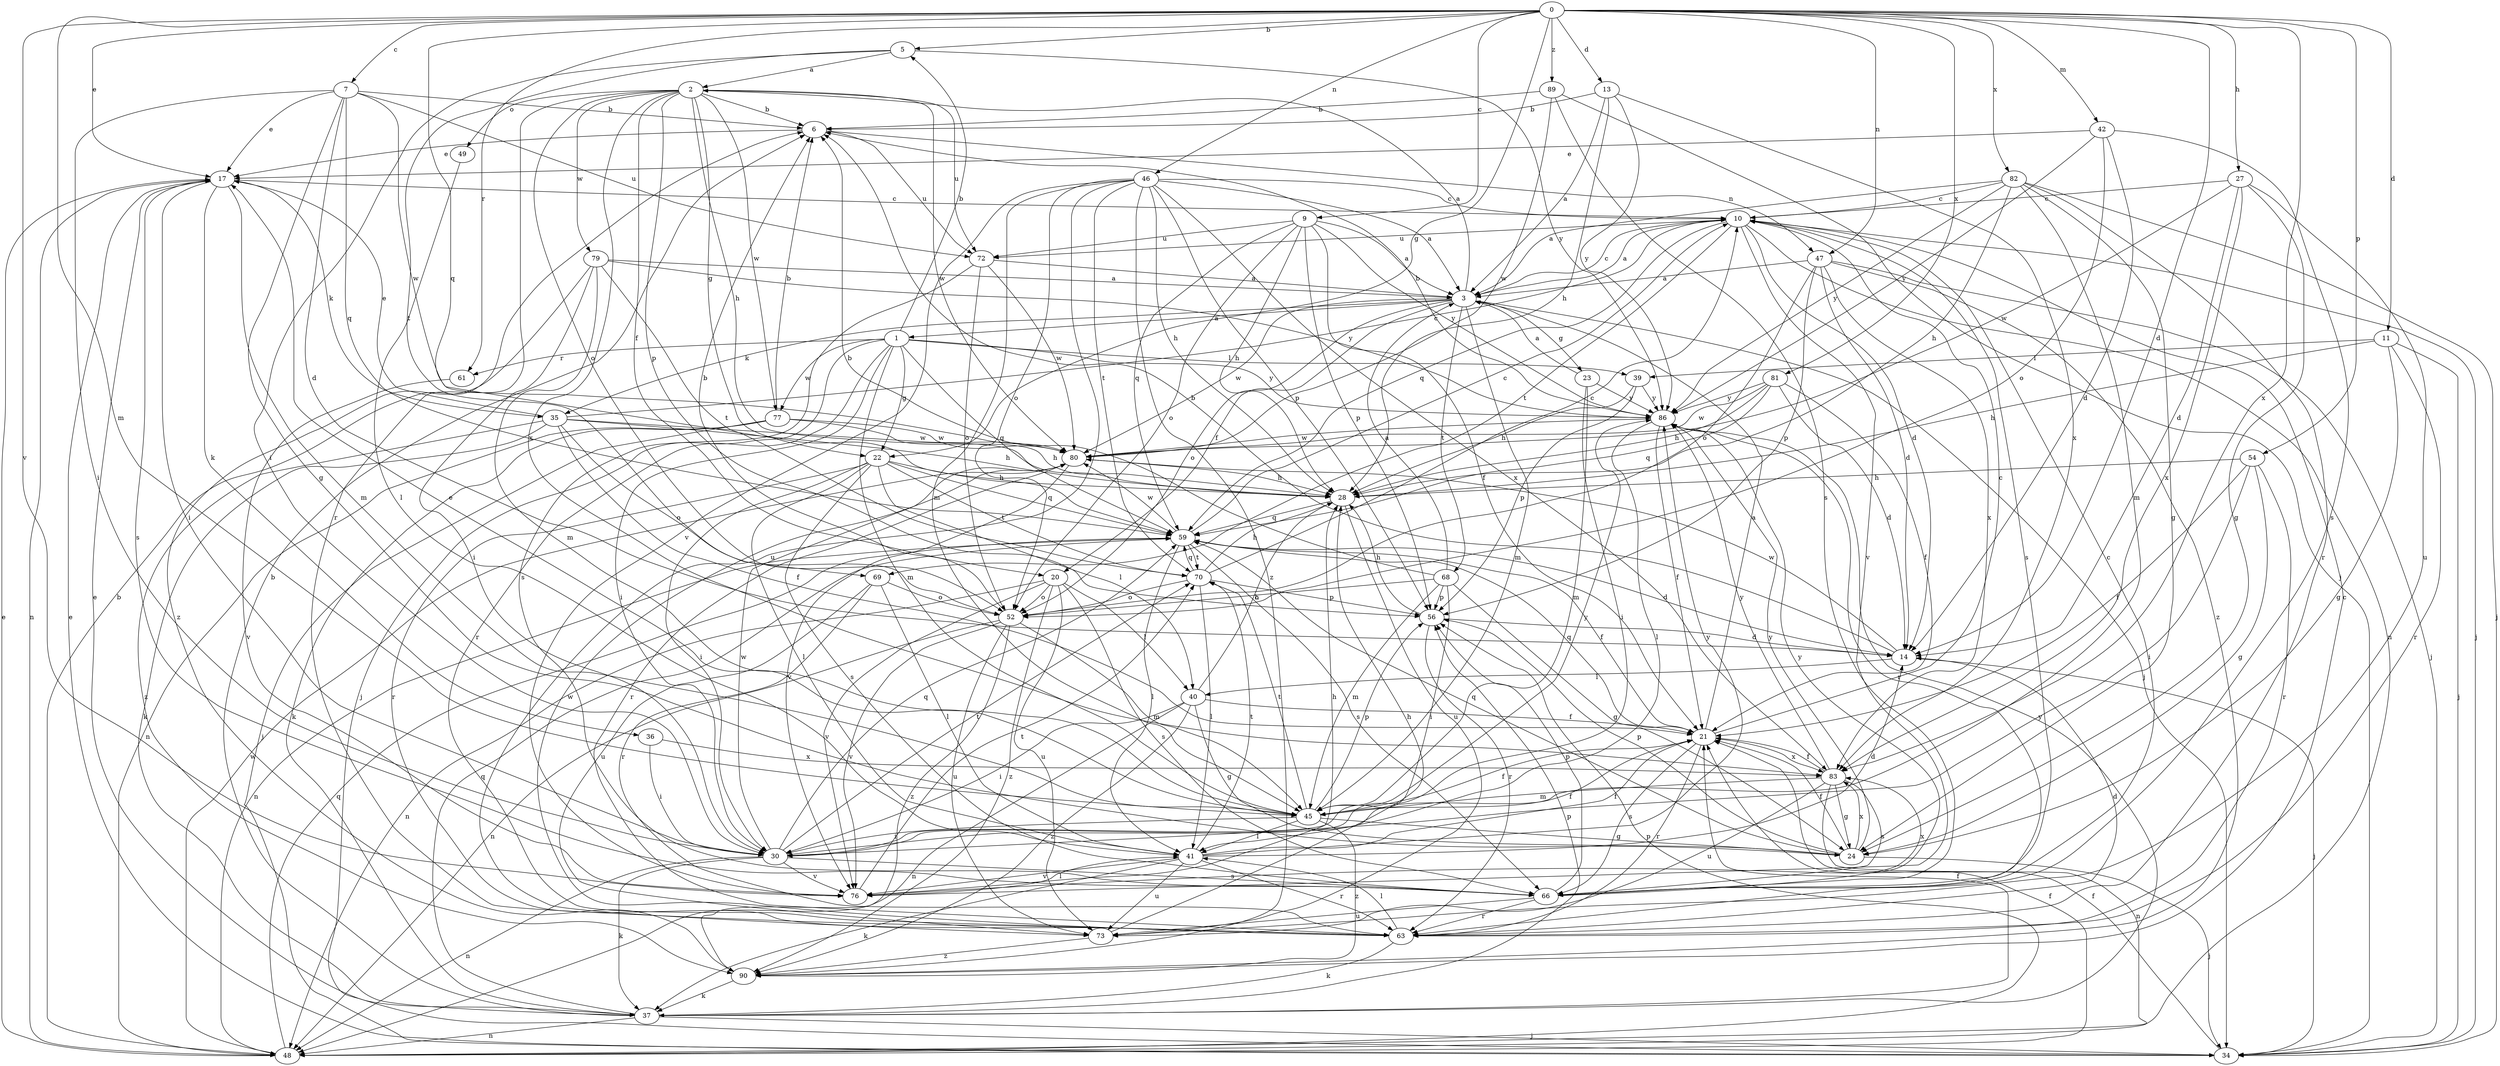 strict digraph  {
0;
1;
2;
3;
5;
6;
7;
9;
10;
11;
13;
14;
17;
20;
21;
22;
23;
24;
27;
28;
30;
34;
35;
36;
37;
39;
40;
41;
42;
45;
46;
47;
48;
49;
52;
54;
56;
59;
61;
63;
66;
68;
69;
70;
72;
73;
76;
77;
79;
80;
81;
82;
83;
86;
89;
90;
0 -> 5  [label=b];
0 -> 7  [label=c];
0 -> 9  [label=c];
0 -> 11  [label=d];
0 -> 13  [label=d];
0 -> 14  [label=d];
0 -> 17  [label=e];
0 -> 22  [label=g];
0 -> 27  [label=h];
0 -> 42  [label=m];
0 -> 45  [label=m];
0 -> 46  [label=n];
0 -> 47  [label=n];
0 -> 54  [label=p];
0 -> 59  [label=q];
0 -> 61  [label=r];
0 -> 76  [label=v];
0 -> 81  [label=x];
0 -> 82  [label=x];
0 -> 83  [label=x];
0 -> 89  [label=z];
1 -> 5  [label=b];
1 -> 22  [label=g];
1 -> 30  [label=i];
1 -> 34  [label=j];
1 -> 39  [label=l];
1 -> 45  [label=m];
1 -> 59  [label=q];
1 -> 61  [label=r];
1 -> 63  [label=r];
1 -> 77  [label=w];
1 -> 86  [label=y];
2 -> 6  [label=b];
2 -> 20  [label=f];
2 -> 22  [label=g];
2 -> 28  [label=h];
2 -> 49  [label=o];
2 -> 52  [label=o];
2 -> 56  [label=p];
2 -> 63  [label=r];
2 -> 72  [label=u];
2 -> 77  [label=w];
2 -> 79  [label=w];
2 -> 80  [label=w];
2 -> 83  [label=x];
3 -> 1  [label=a];
3 -> 2  [label=a];
3 -> 10  [label=c];
3 -> 20  [label=f];
3 -> 23  [label=g];
3 -> 34  [label=j];
3 -> 35  [label=k];
3 -> 45  [label=m];
3 -> 52  [label=o];
3 -> 68  [label=t];
3 -> 80  [label=w];
5 -> 2  [label=a];
5 -> 30  [label=i];
5 -> 69  [label=t];
5 -> 86  [label=y];
6 -> 17  [label=e];
6 -> 47  [label=n];
6 -> 72  [label=u];
7 -> 6  [label=b];
7 -> 14  [label=d];
7 -> 17  [label=e];
7 -> 24  [label=g];
7 -> 30  [label=i];
7 -> 59  [label=q];
7 -> 72  [label=u];
7 -> 80  [label=w];
9 -> 3  [label=a];
9 -> 21  [label=f];
9 -> 28  [label=h];
9 -> 52  [label=o];
9 -> 56  [label=p];
9 -> 59  [label=q];
9 -> 72  [label=u];
9 -> 86  [label=y];
10 -> 3  [label=a];
10 -> 14  [label=d];
10 -> 34  [label=j];
10 -> 48  [label=n];
10 -> 59  [label=q];
10 -> 66  [label=s];
10 -> 69  [label=t];
10 -> 72  [label=u];
10 -> 76  [label=v];
11 -> 24  [label=g];
11 -> 28  [label=h];
11 -> 34  [label=j];
11 -> 39  [label=l];
11 -> 63  [label=r];
13 -> 3  [label=a];
13 -> 6  [label=b];
13 -> 28  [label=h];
13 -> 83  [label=x];
13 -> 86  [label=y];
14 -> 6  [label=b];
14 -> 34  [label=j];
14 -> 40  [label=l];
14 -> 80  [label=w];
17 -> 10  [label=c];
17 -> 30  [label=i];
17 -> 35  [label=k];
17 -> 36  [label=k];
17 -> 45  [label=m];
17 -> 48  [label=n];
17 -> 66  [label=s];
20 -> 40  [label=l];
20 -> 48  [label=n];
20 -> 52  [label=o];
20 -> 66  [label=s];
20 -> 73  [label=u];
20 -> 76  [label=v];
20 -> 90  [label=z];
21 -> 3  [label=a];
21 -> 10  [label=c];
21 -> 59  [label=q];
21 -> 63  [label=r];
21 -> 66  [label=s];
21 -> 83  [label=x];
22 -> 28  [label=h];
22 -> 30  [label=i];
22 -> 40  [label=l];
22 -> 41  [label=l];
22 -> 59  [label=q];
22 -> 63  [label=r];
22 -> 66  [label=s];
22 -> 70  [label=t];
23 -> 3  [label=a];
23 -> 30  [label=i];
23 -> 45  [label=m];
23 -> 86  [label=y];
24 -> 21  [label=f];
24 -> 34  [label=j];
24 -> 56  [label=p];
24 -> 59  [label=q];
24 -> 83  [label=x];
24 -> 86  [label=y];
27 -> 10  [label=c];
27 -> 14  [label=d];
27 -> 24  [label=g];
27 -> 73  [label=u];
27 -> 80  [label=w];
27 -> 83  [label=x];
28 -> 59  [label=q];
28 -> 73  [label=u];
30 -> 21  [label=f];
30 -> 37  [label=k];
30 -> 48  [label=n];
30 -> 59  [label=q];
30 -> 66  [label=s];
30 -> 70  [label=t];
30 -> 76  [label=v];
30 -> 80  [label=w];
34 -> 17  [label=e];
34 -> 21  [label=f];
35 -> 10  [label=c];
35 -> 17  [label=e];
35 -> 21  [label=f];
35 -> 28  [label=h];
35 -> 37  [label=k];
35 -> 52  [label=o];
35 -> 80  [label=w];
35 -> 90  [label=z];
36 -> 30  [label=i];
36 -> 83  [label=x];
37 -> 6  [label=b];
37 -> 17  [label=e];
37 -> 21  [label=f];
37 -> 34  [label=j];
37 -> 48  [label=n];
37 -> 56  [label=p];
37 -> 59  [label=q];
37 -> 86  [label=y];
39 -> 28  [label=h];
39 -> 56  [label=p];
39 -> 86  [label=y];
40 -> 21  [label=f];
40 -> 24  [label=g];
40 -> 28  [label=h];
40 -> 30  [label=i];
40 -> 48  [label=n];
40 -> 90  [label=z];
41 -> 14  [label=d];
41 -> 21  [label=f];
41 -> 37  [label=k];
41 -> 63  [label=r];
41 -> 70  [label=t];
41 -> 73  [label=u];
41 -> 76  [label=v];
41 -> 86  [label=y];
42 -> 14  [label=d];
42 -> 17  [label=e];
42 -> 52  [label=o];
42 -> 66  [label=s];
42 -> 86  [label=y];
45 -> 17  [label=e];
45 -> 21  [label=f];
45 -> 24  [label=g];
45 -> 30  [label=i];
45 -> 41  [label=l];
45 -> 56  [label=p];
45 -> 70  [label=t];
45 -> 86  [label=y];
45 -> 90  [label=z];
46 -> 3  [label=a];
46 -> 10  [label=c];
46 -> 28  [label=h];
46 -> 45  [label=m];
46 -> 52  [label=o];
46 -> 56  [label=p];
46 -> 70  [label=t];
46 -> 73  [label=u];
46 -> 76  [label=v];
46 -> 83  [label=x];
46 -> 90  [label=z];
47 -> 3  [label=a];
47 -> 14  [label=d];
47 -> 34  [label=j];
47 -> 52  [label=o];
47 -> 56  [label=p];
47 -> 83  [label=x];
47 -> 90  [label=z];
48 -> 6  [label=b];
48 -> 17  [label=e];
48 -> 21  [label=f];
48 -> 56  [label=p];
48 -> 59  [label=q];
48 -> 80  [label=w];
49 -> 41  [label=l];
52 -> 6  [label=b];
52 -> 45  [label=m];
52 -> 48  [label=n];
52 -> 73  [label=u];
52 -> 76  [label=v];
52 -> 90  [label=z];
54 -> 21  [label=f];
54 -> 24  [label=g];
54 -> 28  [label=h];
54 -> 30  [label=i];
54 -> 63  [label=r];
56 -> 14  [label=d];
56 -> 28  [label=h];
56 -> 63  [label=r];
59 -> 10  [label=c];
59 -> 14  [label=d];
59 -> 21  [label=f];
59 -> 41  [label=l];
59 -> 48  [label=n];
59 -> 66  [label=s];
59 -> 70  [label=t];
59 -> 80  [label=w];
61 -> 76  [label=v];
63 -> 14  [label=d];
63 -> 37  [label=k];
63 -> 41  [label=l];
63 -> 80  [label=w];
66 -> 10  [label=c];
66 -> 56  [label=p];
66 -> 63  [label=r];
66 -> 73  [label=u];
66 -> 83  [label=x];
68 -> 3  [label=a];
68 -> 6  [label=b];
68 -> 24  [label=g];
68 -> 30  [label=i];
68 -> 45  [label=m];
68 -> 52  [label=o];
68 -> 56  [label=p];
69 -> 41  [label=l];
69 -> 52  [label=o];
69 -> 63  [label=r];
69 -> 73  [label=u];
70 -> 10  [label=c];
70 -> 28  [label=h];
70 -> 41  [label=l];
70 -> 52  [label=o];
70 -> 56  [label=p];
70 -> 59  [label=q];
72 -> 3  [label=a];
72 -> 52  [label=o];
72 -> 66  [label=s];
72 -> 80  [label=w];
73 -> 28  [label=h];
73 -> 90  [label=z];
76 -> 28  [label=h];
76 -> 41  [label=l];
76 -> 70  [label=t];
76 -> 86  [label=y];
77 -> 6  [label=b];
77 -> 28  [label=h];
77 -> 34  [label=j];
77 -> 37  [label=k];
77 -> 48  [label=n];
77 -> 80  [label=w];
79 -> 3  [label=a];
79 -> 30  [label=i];
79 -> 45  [label=m];
79 -> 70  [label=t];
79 -> 86  [label=y];
79 -> 90  [label=z];
80 -> 28  [label=h];
80 -> 63  [label=r];
80 -> 76  [label=v];
81 -> 14  [label=d];
81 -> 21  [label=f];
81 -> 28  [label=h];
81 -> 59  [label=q];
81 -> 80  [label=w];
81 -> 86  [label=y];
82 -> 3  [label=a];
82 -> 10  [label=c];
82 -> 24  [label=g];
82 -> 28  [label=h];
82 -> 34  [label=j];
82 -> 45  [label=m];
82 -> 63  [label=r];
82 -> 86  [label=y];
83 -> 21  [label=f];
83 -> 24  [label=g];
83 -> 45  [label=m];
83 -> 48  [label=n];
83 -> 66  [label=s];
83 -> 73  [label=u];
83 -> 86  [label=y];
86 -> 6  [label=b];
86 -> 21  [label=f];
86 -> 41  [label=l];
86 -> 63  [label=r];
86 -> 80  [label=w];
89 -> 6  [label=b];
89 -> 34  [label=j];
89 -> 66  [label=s];
89 -> 80  [label=w];
90 -> 10  [label=c];
90 -> 37  [label=k];
}
